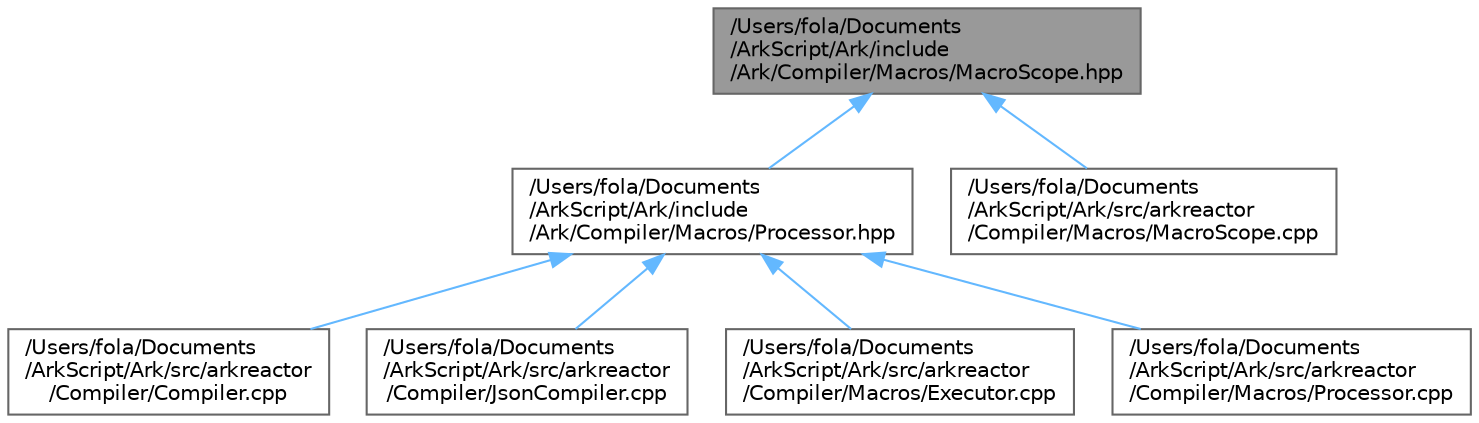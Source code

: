 digraph "/Users/fola/Documents/ArkScript/Ark/include/Ark/Compiler/Macros/MacroScope.hpp"
{
 // INTERACTIVE_SVG=YES
 // LATEX_PDF_SIZE
  bgcolor="transparent";
  edge [fontname=Helvetica,fontsize=10,labelfontname=Helvetica,labelfontsize=10];
  node [fontname=Helvetica,fontsize=10,shape=box,height=0.2,width=0.4];
  Node1 [label="/Users/fola/Documents\l/ArkScript/Ark/include\l/Ark/Compiler/Macros/MacroScope.hpp",height=0.2,width=0.4,color="gray40", fillcolor="grey60", style="filled", fontcolor="black",tooltip="Defines tools to handle macro definitions."];
  Node1 -> Node2 [dir="back",color="steelblue1",style="solid"];
  Node2 [label="/Users/fola/Documents\l/ArkScript/Ark/include\l/Ark/Compiler/Macros/Processor.hpp",height=0.2,width=0.4,color="grey40", fillcolor="white", style="filled",URL="$de/db1/Processor_8hpp.html",tooltip="Handles the macros and their expansion in ArkScript source code."];
  Node2 -> Node3 [dir="back",color="steelblue1",style="solid"];
  Node3 [label="/Users/fola/Documents\l/ArkScript/Ark/src/arkreactor\l/Compiler/Compiler.cpp",height=0.2,width=0.4,color="grey40", fillcolor="white", style="filled",URL="$de/dfa/Compiler_8cpp.html",tooltip=" "];
  Node2 -> Node4 [dir="back",color="steelblue1",style="solid"];
  Node4 [label="/Users/fola/Documents\l/ArkScript/Ark/src/arkreactor\l/Compiler/JsonCompiler.cpp",height=0.2,width=0.4,color="grey40", fillcolor="white", style="filled",URL="$db/d71/JsonCompiler_8cpp.html",tooltip=" "];
  Node2 -> Node5 [dir="back",color="steelblue1",style="solid"];
  Node5 [label="/Users/fola/Documents\l/ArkScript/Ark/src/arkreactor\l/Compiler/Macros/Executor.cpp",height=0.2,width=0.4,color="grey40", fillcolor="white", style="filled",URL="$d1/da9/Executor_8cpp.html",tooltip=" "];
  Node2 -> Node6 [dir="back",color="steelblue1",style="solid"];
  Node6 [label="/Users/fola/Documents\l/ArkScript/Ark/src/arkreactor\l/Compiler/Macros/Processor.cpp",height=0.2,width=0.4,color="grey40", fillcolor="white", style="filled",URL="$d6/d69/Processor_8cpp.html",tooltip=" "];
  Node1 -> Node7 [dir="back",color="steelblue1",style="solid"];
  Node7 [label="/Users/fola/Documents\l/ArkScript/Ark/src/arkreactor\l/Compiler/Macros/MacroScope.cpp",height=0.2,width=0.4,color="grey40", fillcolor="white", style="filled",URL="$df/d82/MacroScope_8cpp.html",tooltip=" "];
}
